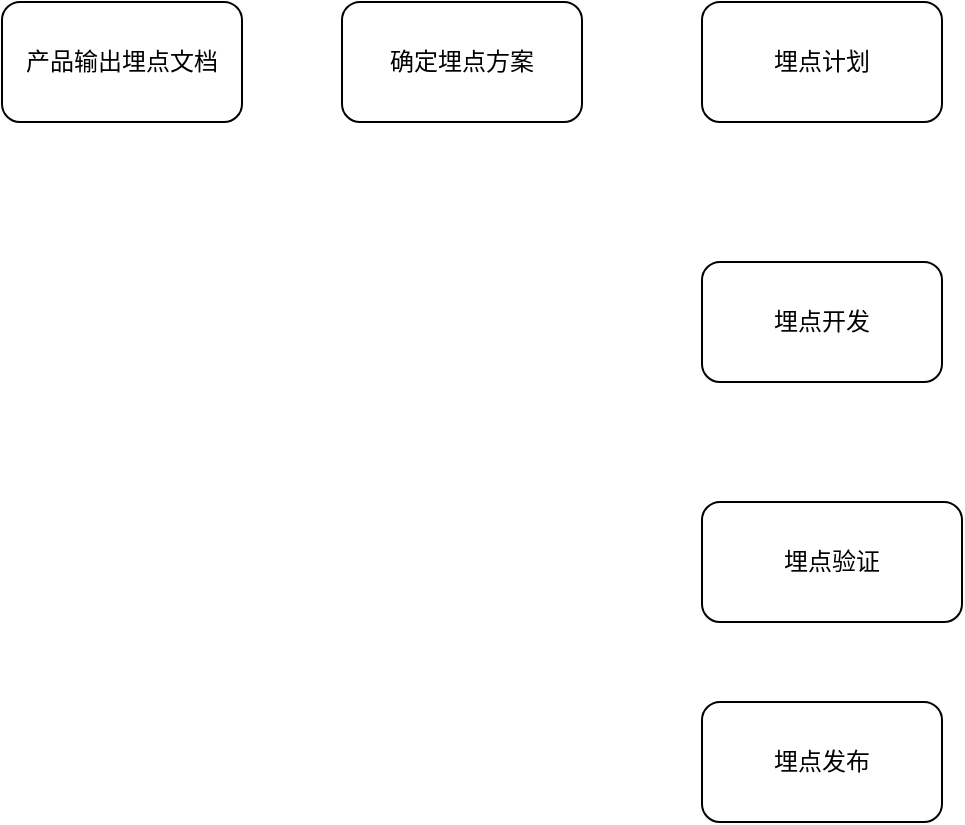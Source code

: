 <mxfile version="13.10.3" type="github">
  <diagram id="BveiJomkIh_YLb-aaVfS" name="Page-1">
    <mxGraphModel dx="782" dy="437" grid="1" gridSize="10" guides="1" tooltips="1" connect="1" arrows="1" fold="1" page="1" pageScale="1" pageWidth="4681" pageHeight="3300" math="0" shadow="0">
      <root>
        <mxCell id="0" />
        <mxCell id="1" parent="0" />
        <mxCell id="M_bzso7bv0qHUihyJy1d-1" value="产品输出埋点文档" style="rounded=1;whiteSpace=wrap;html=1;" vertex="1" parent="1">
          <mxGeometry x="90" y="1150" width="120" height="60" as="geometry" />
        </mxCell>
        <mxCell id="M_bzso7bv0qHUihyJy1d-2" value="确定埋点方案" style="rounded=1;whiteSpace=wrap;html=1;" vertex="1" parent="1">
          <mxGeometry x="260" y="1150" width="120" height="60" as="geometry" />
        </mxCell>
        <mxCell id="M_bzso7bv0qHUihyJy1d-3" value="埋点计划" style="rounded=1;whiteSpace=wrap;html=1;" vertex="1" parent="1">
          <mxGeometry x="440" y="1150" width="120" height="60" as="geometry" />
        </mxCell>
        <mxCell id="M_bzso7bv0qHUihyJy1d-4" value="埋点开发" style="rounded=1;whiteSpace=wrap;html=1;" vertex="1" parent="1">
          <mxGeometry x="440" y="1280" width="120" height="60" as="geometry" />
        </mxCell>
        <mxCell id="M_bzso7bv0qHUihyJy1d-5" value="埋点验证" style="rounded=1;whiteSpace=wrap;html=1;" vertex="1" parent="1">
          <mxGeometry x="440" y="1400" width="130" height="60" as="geometry" />
        </mxCell>
        <mxCell id="M_bzso7bv0qHUihyJy1d-6" value="埋点发布" style="rounded=1;whiteSpace=wrap;html=1;" vertex="1" parent="1">
          <mxGeometry x="440" y="1500" width="120" height="60" as="geometry" />
        </mxCell>
      </root>
    </mxGraphModel>
  </diagram>
</mxfile>
